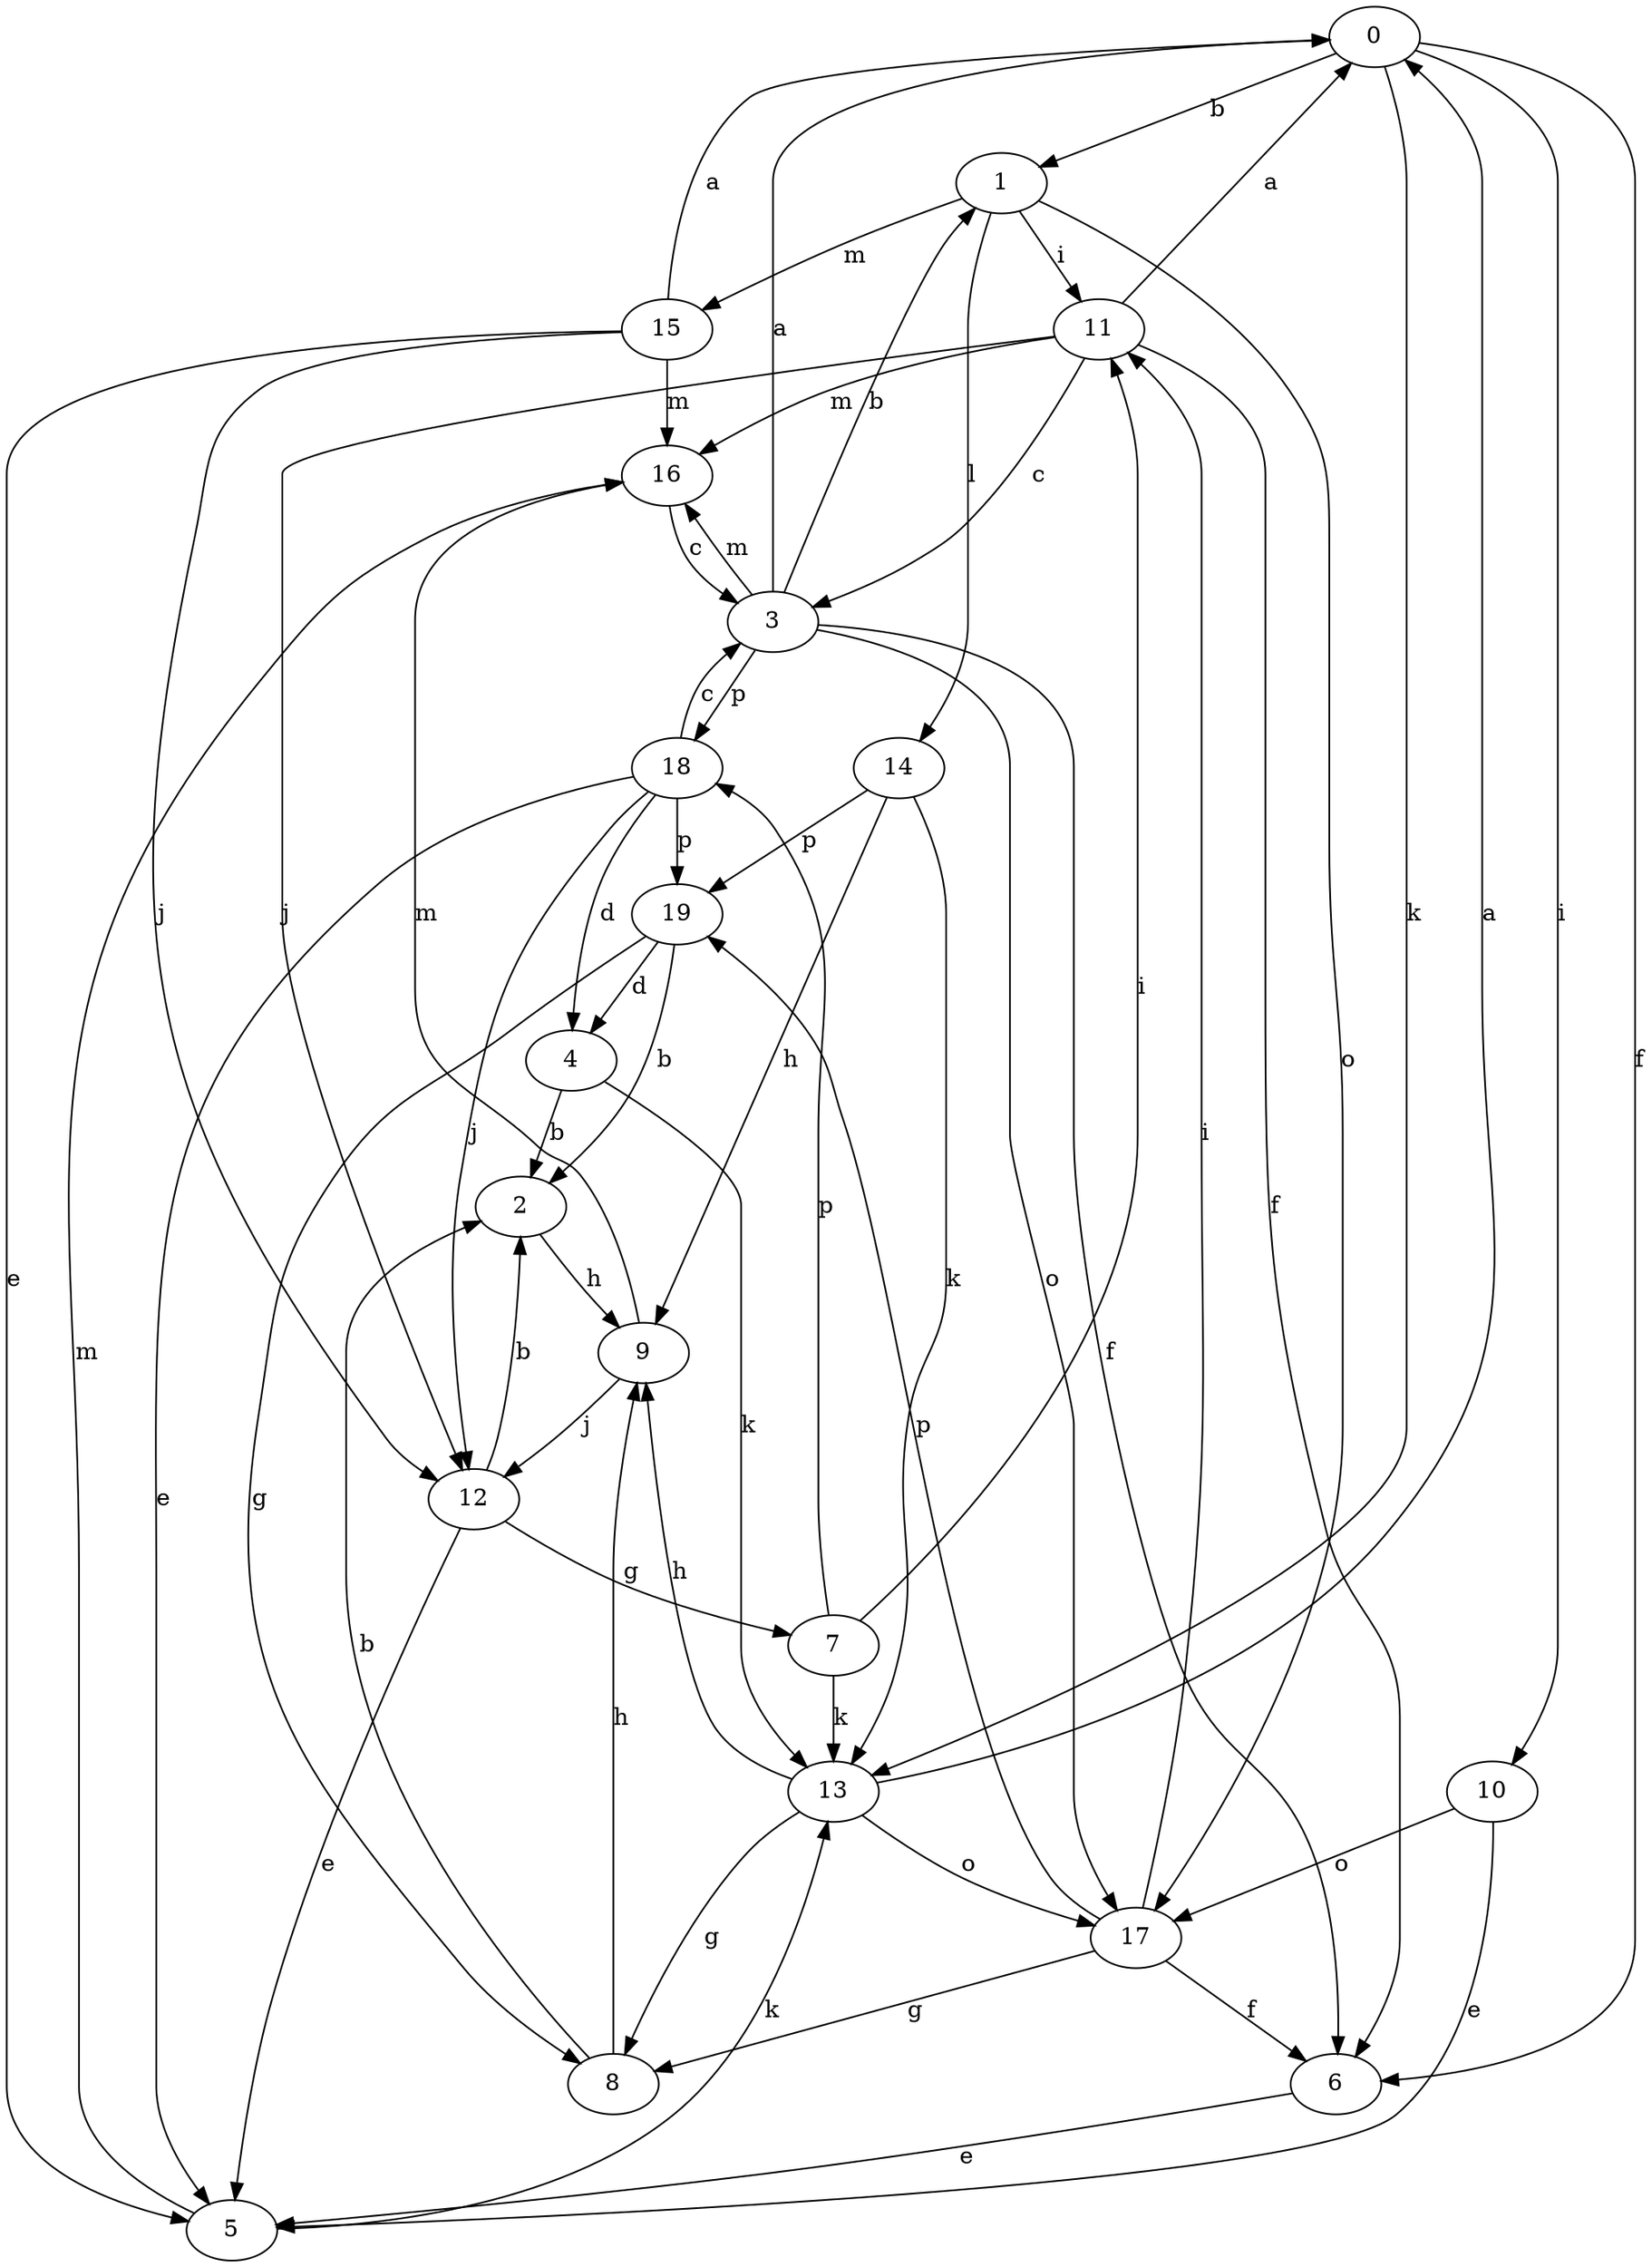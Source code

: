 strict digraph  {
0;
1;
2;
3;
4;
5;
6;
7;
8;
9;
10;
11;
12;
13;
14;
15;
16;
17;
18;
19;
0 -> 1  [label=b];
0 -> 6  [label=f];
0 -> 10  [label=i];
0 -> 13  [label=k];
1 -> 11  [label=i];
1 -> 14  [label=l];
1 -> 15  [label=m];
1 -> 17  [label=o];
2 -> 9  [label=h];
3 -> 0  [label=a];
3 -> 1  [label=b];
3 -> 6  [label=f];
3 -> 16  [label=m];
3 -> 17  [label=o];
3 -> 18  [label=p];
4 -> 2  [label=b];
4 -> 13  [label=k];
5 -> 13  [label=k];
5 -> 16  [label=m];
6 -> 5  [label=e];
7 -> 11  [label=i];
7 -> 13  [label=k];
7 -> 18  [label=p];
8 -> 2  [label=b];
8 -> 9  [label=h];
9 -> 12  [label=j];
9 -> 16  [label=m];
10 -> 5  [label=e];
10 -> 17  [label=o];
11 -> 0  [label=a];
11 -> 3  [label=c];
11 -> 6  [label=f];
11 -> 12  [label=j];
11 -> 16  [label=m];
12 -> 2  [label=b];
12 -> 5  [label=e];
12 -> 7  [label=g];
13 -> 0  [label=a];
13 -> 8  [label=g];
13 -> 9  [label=h];
13 -> 17  [label=o];
14 -> 9  [label=h];
14 -> 13  [label=k];
14 -> 19  [label=p];
15 -> 0  [label=a];
15 -> 5  [label=e];
15 -> 12  [label=j];
15 -> 16  [label=m];
16 -> 3  [label=c];
17 -> 6  [label=f];
17 -> 8  [label=g];
17 -> 11  [label=i];
17 -> 19  [label=p];
18 -> 3  [label=c];
18 -> 4  [label=d];
18 -> 5  [label=e];
18 -> 12  [label=j];
18 -> 19  [label=p];
19 -> 2  [label=b];
19 -> 4  [label=d];
19 -> 8  [label=g];
}
